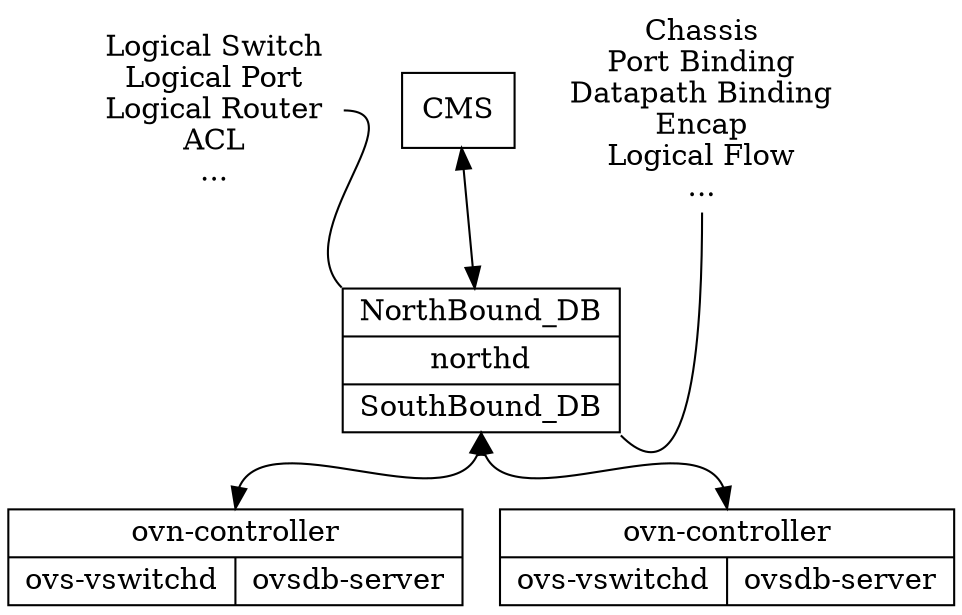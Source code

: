 digraph {
    cms [shape=box, label="CMS"];
    db  [shape=record, label="{<ndb>NorthBound_DB|northd|<sdb>SouthBound_DB}"];
    n1  [shape=record, label="{<x>ovn-controller|{ovs-vswitchd|ovsdb-server}}"];
    nx  [shape=record, label="{<x>ovn-controller|{ovs-vswitchd|ovsdb-server}}"];
    nb  [shape=plaintext, label="Logical Switch\nLogical Port\nLogical Router\nACL\n..."];
    sb  [shape=plaintext, label="Chassis\nPort Binding\nDatapath Binding\nEncap\nLogical Flow\n..."];

    cms -> db [dir=both]
    nb -> db:ndb  [arrowhead=none, headport=nw, tailport=e]
    sb -> db:sdb  [arrowhead=none, headport=se, tailport=s]
    db:sdb-> n1:x [dir=both, headport=n, tailport=s]
    db:sdb-> nx:x [dir=both, headport=n, tailport=s]
}
